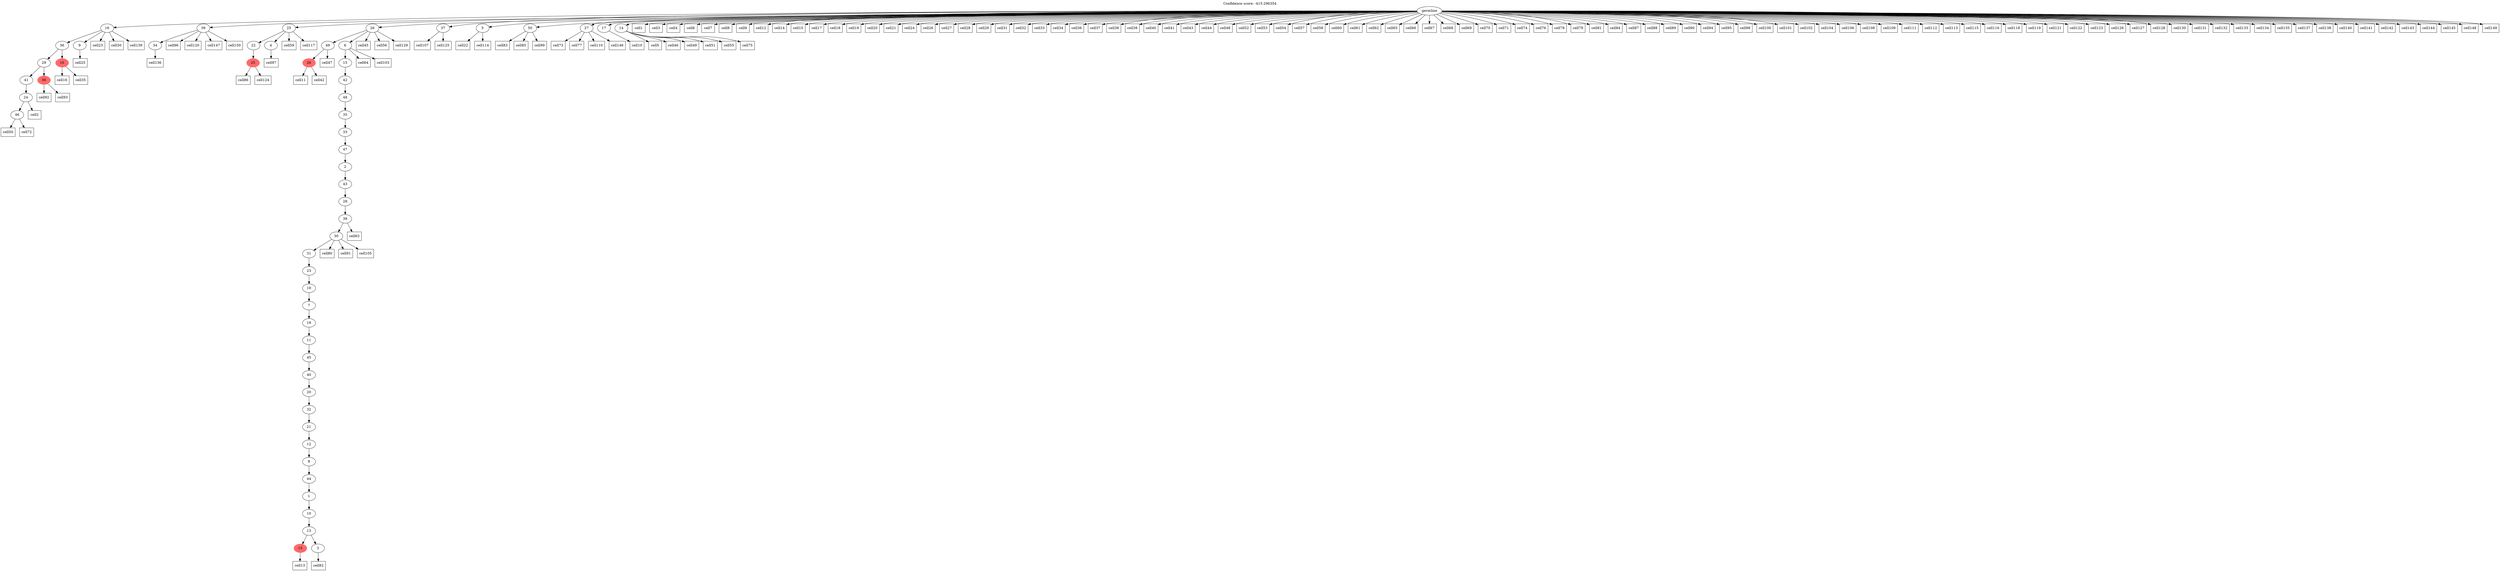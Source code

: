 digraph g {
	"46" -> "47";
	"47" [label="46"];
	"45" -> "46";
	"46" [label="24"];
	"44" -> "45";
	"45" [label="41"];
	"44" -> "48";
	"48" [color=indianred1, style=filled, label="36"];
	"43" -> "44";
	"44" [label="29"];
	"43" -> "49";
	"49" [color=indianred1, style=filled, label="16"];
	"42" -> "43";
	"43" [label="36"];
	"42" -> "50";
	"50" [label="9"];
	"39" -> "40";
	"40" [label="34"];
	"37" -> "38";
	"38" [color=indianred1, style=filled, label="25"];
	"35" -> "36";
	"36" [label="4"];
	"35" -> "37";
	"37" [label="22"];
	"33" -> "34";
	"34" [color=indianred1, style=filled, label="26"];
	"30" -> "31";
	"31" [color=indianred1, style=filled, label="15"];
	"30" -> "32";
	"32" [label="3"];
	"29" -> "30";
	"30" [label="13"];
	"28" -> "29";
	"29" [label="10"];
	"27" -> "28";
	"28" [label="1"];
	"26" -> "27";
	"27" [label="44"];
	"25" -> "26";
	"26" [label="8"];
	"24" -> "25";
	"25" [label="12"];
	"23" -> "24";
	"24" [label="21"];
	"22" -> "23";
	"23" [label="32"];
	"21" -> "22";
	"22" [label="20"];
	"20" -> "21";
	"21" [label="40"];
	"19" -> "20";
	"20" [label="45"];
	"18" -> "19";
	"19" [label="11"];
	"17" -> "18";
	"18" [label="18"];
	"16" -> "17";
	"17" [label="7"];
	"15" -> "16";
	"16" [label="19"];
	"14" -> "15";
	"15" [label="23"];
	"13" -> "14";
	"14" [label="31"];
	"12" -> "13";
	"13" [label="30"];
	"11" -> "12";
	"12" [label="38"];
	"10" -> "11";
	"11" [label="28"];
	"9" -> "10";
	"10" [label="43"];
	"8" -> "9";
	"9" [label="2"];
	"7" -> "8";
	"8" [label="47"];
	"6" -> "7";
	"7" [label="33"];
	"5" -> "6";
	"6" [label="35"];
	"4" -> "5";
	"5" [label="48"];
	"3" -> "4";
	"4" [label="42"];
	"2" -> "3";
	"3" [label="15"];
	"1" -> "2";
	"2" [label="6"];
	"1" -> "33";
	"33" [label="49"];
	"0" -> "1";
	"1" [label="26"];
	"0" -> "35";
	"35" [label="25"];
	"0" -> "39";
	"39" [label="39"];
	"0" -> "41";
	"41" [label="37"];
	"0" -> "42";
	"42" [label="16"];
	"0" -> "51";
	"51" [label="5"];
	"0" -> "52";
	"52" [label="50"];
	"0" -> "53";
	"53" [label="27"];
	"0" -> "54";
	"54" [label="17"];
	"0" -> "55";
	"55" [label="14"];
	"0" [label="germline"];
	"0" -> "cell1";
	"cell1" [shape=box];
	"46" -> "cell2";
	"cell2" [shape=box];
	"0" -> "cell3";
	"cell3" [shape=box];
	"0" -> "cell4";
	"cell4" [shape=box];
	"55" -> "cell5";
	"cell5" [shape=box];
	"0" -> "cell6";
	"cell6" [shape=box];
	"0" -> "cell7";
	"cell7" [shape=box];
	"0" -> "cell8";
	"cell8" [shape=box];
	"0" -> "cell9";
	"cell9" [shape=box];
	"54" -> "cell10";
	"cell10" [shape=box];
	"34" -> "cell11";
	"cell11" [shape=box];
	"0" -> "cell12";
	"cell12" [shape=box];
	"31" -> "cell13";
	"cell13" [shape=box];
	"0" -> "cell14";
	"cell14" [shape=box];
	"0" -> "cell15";
	"cell15" [shape=box];
	"49" -> "cell16";
	"cell16" [shape=box];
	"0" -> "cell17";
	"cell17" [shape=box];
	"0" -> "cell18";
	"cell18" [shape=box];
	"0" -> "cell19";
	"cell19" [shape=box];
	"0" -> "cell20";
	"cell20" [shape=box];
	"0" -> "cell21";
	"cell21" [shape=box];
	"51" -> "cell22";
	"cell22" [shape=box];
	"42" -> "cell23";
	"cell23" [shape=box];
	"0" -> "cell24";
	"cell24" [shape=box];
	"50" -> "cell25";
	"cell25" [shape=box];
	"0" -> "cell26";
	"cell26" [shape=box];
	"0" -> "cell27";
	"cell27" [shape=box];
	"0" -> "cell28";
	"cell28" [shape=box];
	"0" -> "cell29";
	"cell29" [shape=box];
	"42" -> "cell30";
	"cell30" [shape=box];
	"0" -> "cell31";
	"cell31" [shape=box];
	"0" -> "cell32";
	"cell32" [shape=box];
	"0" -> "cell33";
	"cell33" [shape=box];
	"0" -> "cell34";
	"cell34" [shape=box];
	"49" -> "cell35";
	"cell35" [shape=box];
	"0" -> "cell36";
	"cell36" [shape=box];
	"0" -> "cell37";
	"cell37" [shape=box];
	"0" -> "cell38";
	"cell38" [shape=box];
	"0" -> "cell39";
	"cell39" [shape=box];
	"0" -> "cell40";
	"cell40" [shape=box];
	"0" -> "cell41";
	"cell41" [shape=box];
	"34" -> "cell42";
	"cell42" [shape=box];
	"0" -> "cell43";
	"cell43" [shape=box];
	"0" -> "cell44";
	"cell44" [shape=box];
	"1" -> "cell45";
	"cell45" [shape=box];
	"55" -> "cell46";
	"cell46" [shape=box];
	"33" -> "cell47";
	"cell47" [shape=box];
	"0" -> "cell48";
	"cell48" [shape=box];
	"55" -> "cell49";
	"cell49" [shape=box];
	"47" -> "cell50";
	"cell50" [shape=box];
	"55" -> "cell51";
	"cell51" [shape=box];
	"0" -> "cell52";
	"cell52" [shape=box];
	"0" -> "cell53";
	"cell53" [shape=box];
	"0" -> "cell54";
	"cell54" [shape=box];
	"55" -> "cell55";
	"cell55" [shape=box];
	"1" -> "cell56";
	"cell56" [shape=box];
	"0" -> "cell57";
	"cell57" [shape=box];
	"0" -> "cell58";
	"cell58" [shape=box];
	"35" -> "cell59";
	"cell59" [shape=box];
	"0" -> "cell60";
	"cell60" [shape=box];
	"0" -> "cell61";
	"cell61" [shape=box];
	"0" -> "cell62";
	"cell62" [shape=box];
	"12" -> "cell63";
	"cell63" [shape=box];
	"2" -> "cell64";
	"cell64" [shape=box];
	"0" -> "cell65";
	"cell65" [shape=box];
	"0" -> "cell66";
	"cell66" [shape=box];
	"0" -> "cell67";
	"cell67" [shape=box];
	"0" -> "cell68";
	"cell68" [shape=box];
	"0" -> "cell69";
	"cell69" [shape=box];
	"0" -> "cell70";
	"cell70" [shape=box];
	"0" -> "cell71";
	"cell71" [shape=box];
	"47" -> "cell72";
	"cell72" [shape=box];
	"53" -> "cell73";
	"cell73" [shape=box];
	"0" -> "cell74";
	"cell74" [shape=box];
	"55" -> "cell75";
	"cell75" [shape=box];
	"0" -> "cell76";
	"cell76" [shape=box];
	"53" -> "cell77";
	"cell77" [shape=box];
	"0" -> "cell78";
	"cell78" [shape=box];
	"0" -> "cell79";
	"cell79" [shape=box];
	"13" -> "cell80";
	"cell80" [shape=box];
	"0" -> "cell81";
	"cell81" [shape=box];
	"32" -> "cell82";
	"cell82" [shape=box];
	"52" -> "cell83";
	"cell83" [shape=box];
	"0" -> "cell84";
	"cell84" [shape=box];
	"52" -> "cell85";
	"cell85" [shape=box];
	"38" -> "cell86";
	"cell86" [shape=box];
	"0" -> "cell87";
	"cell87" [shape=box];
	"0" -> "cell88";
	"cell88" [shape=box];
	"0" -> "cell89";
	"cell89" [shape=box];
	"0" -> "cell90";
	"cell90" [shape=box];
	"13" -> "cell91";
	"cell91" [shape=box];
	"48" -> "cell92";
	"cell92" [shape=box];
	"48" -> "cell93";
	"cell93" [shape=box];
	"0" -> "cell94";
	"cell94" [shape=box];
	"0" -> "cell95";
	"cell95" [shape=box];
	"39" -> "cell96";
	"cell96" [shape=box];
	"36" -> "cell97";
	"cell97" [shape=box];
	"0" -> "cell98";
	"cell98" [shape=box];
	"52" -> "cell99";
	"cell99" [shape=box];
	"0" -> "cell100";
	"cell100" [shape=box];
	"0" -> "cell101";
	"cell101" [shape=box];
	"0" -> "cell102";
	"cell102" [shape=box];
	"2" -> "cell103";
	"cell103" [shape=box];
	"0" -> "cell104";
	"cell104" [shape=box];
	"13" -> "cell105";
	"cell105" [shape=box];
	"0" -> "cell106";
	"cell106" [shape=box];
	"41" -> "cell107";
	"cell107" [shape=box];
	"0" -> "cell108";
	"cell108" [shape=box];
	"0" -> "cell109";
	"cell109" [shape=box];
	"53" -> "cell110";
	"cell110" [shape=box];
	"0" -> "cell111";
	"cell111" [shape=box];
	"0" -> "cell112";
	"cell112" [shape=box];
	"0" -> "cell113";
	"cell113" [shape=box];
	"51" -> "cell114";
	"cell114" [shape=box];
	"0" -> "cell115";
	"cell115" [shape=box];
	"0" -> "cell116";
	"cell116" [shape=box];
	"35" -> "cell117";
	"cell117" [shape=box];
	"0" -> "cell118";
	"cell118" [shape=box];
	"0" -> "cell119";
	"cell119" [shape=box];
	"39" -> "cell120";
	"cell120" [shape=box];
	"0" -> "cell121";
	"cell121" [shape=box];
	"0" -> "cell122";
	"cell122" [shape=box];
	"0" -> "cell123";
	"cell123" [shape=box];
	"38" -> "cell124";
	"cell124" [shape=box];
	"41" -> "cell125";
	"cell125" [shape=box];
	"0" -> "cell126";
	"cell126" [shape=box];
	"0" -> "cell127";
	"cell127" [shape=box];
	"0" -> "cell128";
	"cell128" [shape=box];
	"1" -> "cell129";
	"cell129" [shape=box];
	"0" -> "cell130";
	"cell130" [shape=box];
	"0" -> "cell131";
	"cell131" [shape=box];
	"0" -> "cell132";
	"cell132" [shape=box];
	"0" -> "cell133";
	"cell133" [shape=box];
	"0" -> "cell134";
	"cell134" [shape=box];
	"0" -> "cell135";
	"cell135" [shape=box];
	"40" -> "cell136";
	"cell136" [shape=box];
	"0" -> "cell137";
	"cell137" [shape=box];
	"0" -> "cell138";
	"cell138" [shape=box];
	"42" -> "cell139";
	"cell139" [shape=box];
	"0" -> "cell140";
	"cell140" [shape=box];
	"0" -> "cell141";
	"cell141" [shape=box];
	"0" -> "cell142";
	"cell142" [shape=box];
	"0" -> "cell143";
	"cell143" [shape=box];
	"0" -> "cell144";
	"cell144" [shape=box];
	"0" -> "cell145";
	"cell145" [shape=box];
	"53" -> "cell146";
	"cell146" [shape=box];
	"39" -> "cell147";
	"cell147" [shape=box];
	"0" -> "cell148";
	"cell148" [shape=box];
	"0" -> "cell149";
	"cell149" [shape=box];
	"39" -> "cell150";
	"cell150" [shape=box];
	labelloc="t";
	label="Confidence score: -415.296354";
}

